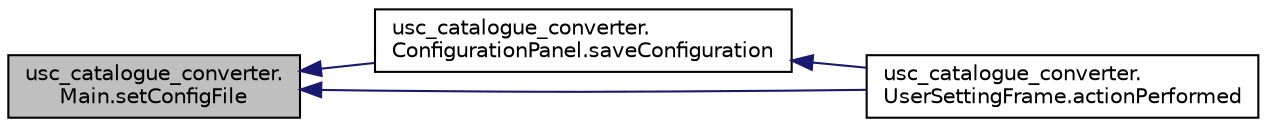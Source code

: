 digraph "usc_catalogue_converter.Main.setConfigFile"
{
  edge [fontname="Helvetica",fontsize="10",labelfontname="Helvetica",labelfontsize="10"];
  node [fontname="Helvetica",fontsize="10",shape=record];
  rankdir="LR";
  Node56 [label="usc_catalogue_converter.\lMain.setConfigFile",height=0.2,width=0.4,color="black", fillcolor="grey75", style="filled", fontcolor="black"];
  Node56 -> Node57 [dir="back",color="midnightblue",fontsize="10",style="solid",fontname="Helvetica"];
  Node57 [label="usc_catalogue_converter.\lConfigurationPanel.saveConfiguration",height=0.2,width=0.4,color="black", fillcolor="white", style="filled",URL="$d5/d48/classusc__catalogue__converter_1_1_configuration_panel.html#aac28a212896c86e3e34ea3d340e87858"];
  Node57 -> Node58 [dir="back",color="midnightblue",fontsize="10",style="solid",fontname="Helvetica"];
  Node58 [label="usc_catalogue_converter.\lUserSettingFrame.actionPerformed",height=0.2,width=0.4,color="black", fillcolor="white", style="filled",URL="$d4/dd8/classusc__catalogue__converter_1_1_user_setting_frame.html#a57130353766afa50b1f9b0cb377d7442"];
  Node56 -> Node58 [dir="back",color="midnightblue",fontsize="10",style="solid",fontname="Helvetica"];
}
